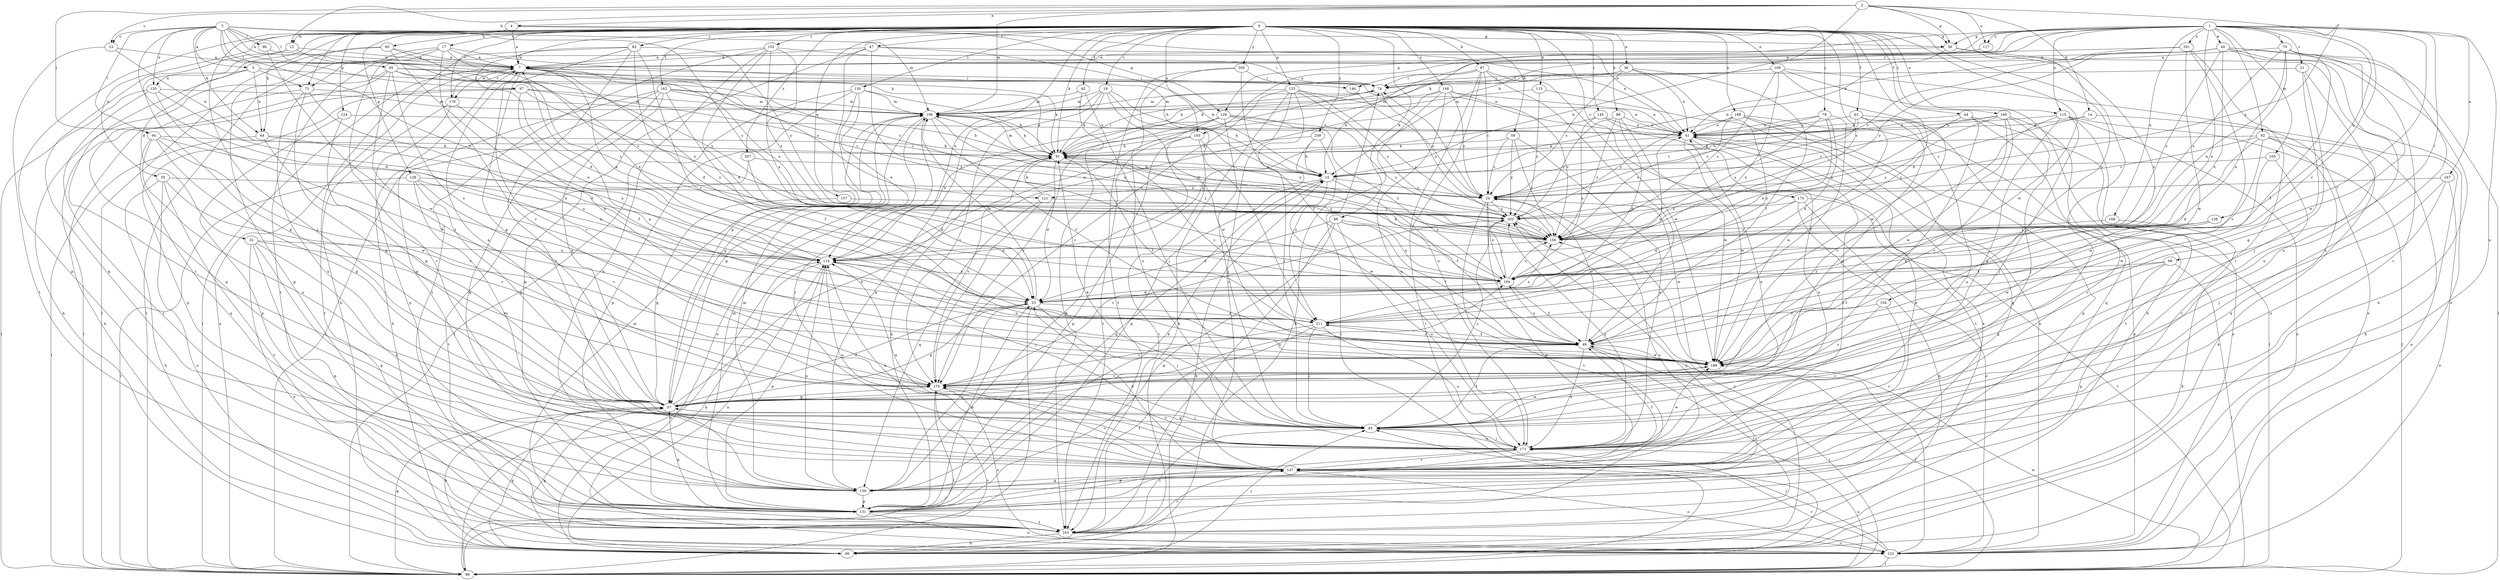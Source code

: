 strict digraph  {
0;
1;
2;
3;
4;
5;
7;
12;
14;
15;
17;
19;
21;
23;
24;
32;
33;
35;
36;
40;
41;
43;
44;
45;
47;
49;
56;
57;
59;
60;
64;
66;
68;
70;
73;
74;
78;
82;
83;
86;
87;
88;
91;
92;
94;
95;
96;
97;
98;
105;
106;
109;
113;
114;
115;
117;
120;
121;
122;
123;
124;
128;
129;
131;
137;
138;
139;
145;
146;
147;
148;
150;
152;
154;
156;
160;
162;
163;
167;
168;
171;
173;
178;
179;
186;
188;
193;
194;
200;
201;
202;
207;
209;
211;
0 -> 12  [label=b];
0 -> 17  [label=c];
0 -> 19  [label=c];
0 -> 32  [label=d];
0 -> 33  [label=d];
0 -> 35  [label=e];
0 -> 36  [label=e];
0 -> 43  [label=f];
0 -> 44  [label=f];
0 -> 45  [label=f];
0 -> 47  [label=f];
0 -> 56  [label=g];
0 -> 59  [label=h];
0 -> 60  [label=h];
0 -> 64  [label=h];
0 -> 78  [label=j];
0 -> 82  [label=j];
0 -> 86  [label=k];
0 -> 87  [label=k];
0 -> 88  [label=k];
0 -> 91  [label=k];
0 -> 109  [label=n];
0 -> 113  [label=n];
0 -> 114  [label=n];
0 -> 115  [label=o];
0 -> 123  [label=p];
0 -> 124  [label=p];
0 -> 128  [label=p];
0 -> 137  [label=q];
0 -> 145  [label=r];
0 -> 148  [label=s];
0 -> 150  [label=s];
0 -> 152  [label=s];
0 -> 154  [label=s];
0 -> 156  [label=s];
0 -> 160  [label=t];
0 -> 162  [label=t];
0 -> 173  [label=v];
0 -> 178  [label=v];
0 -> 186  [label=w];
0 -> 188  [label=x];
0 -> 193  [label=x];
0 -> 200  [label=y];
0 -> 207  [label=z];
0 -> 209  [label=z];
0 -> 211  [label=z];
1 -> 21  [label=c];
1 -> 40  [label=e];
1 -> 49  [label=f];
1 -> 56  [label=g];
1 -> 68  [label=i];
1 -> 70  [label=i];
1 -> 73  [label=i];
1 -> 91  [label=k];
1 -> 92  [label=l];
1 -> 105  [label=m];
1 -> 115  [label=o];
1 -> 117  [label=o];
1 -> 129  [label=p];
1 -> 138  [label=q];
1 -> 146  [label=r];
1 -> 167  [label=u];
1 -> 168  [label=u];
1 -> 171  [label=u];
1 -> 193  [label=x];
1 -> 194  [label=x];
1 -> 201  [label=y];
1 -> 211  [label=z];
2 -> 4  [label=a];
2 -> 12  [label=b];
2 -> 14  [label=b];
2 -> 15  [label=b];
2 -> 23  [label=c];
2 -> 56  [label=g];
2 -> 83  [label=j];
2 -> 94  [label=l];
2 -> 106  [label=m];
2 -> 117  [label=o];
2 -> 202  [label=y];
3 -> 5  [label=a];
3 -> 7  [label=a];
3 -> 23  [label=c];
3 -> 33  [label=d];
3 -> 64  [label=h];
3 -> 91  [label=k];
3 -> 94  [label=l];
3 -> 95  [label=l];
3 -> 96  [label=l];
3 -> 97  [label=l];
3 -> 106  [label=m];
3 -> 114  [label=n];
3 -> 120  [label=o];
3 -> 129  [label=p];
3 -> 156  [label=s];
4 -> 7  [label=a];
4 -> 41  [label=e];
4 -> 56  [label=g];
4 -> 73  [label=i];
4 -> 83  [label=j];
4 -> 131  [label=p];
5 -> 64  [label=h];
5 -> 73  [label=i];
5 -> 120  [label=o];
5 -> 146  [label=r];
5 -> 147  [label=r];
7 -> 74  [label=i];
7 -> 91  [label=k];
7 -> 98  [label=l];
7 -> 121  [label=o];
7 -> 178  [label=v];
7 -> 179  [label=v];
7 -> 194  [label=x];
12 -> 7  [label=a];
12 -> 57  [label=g];
12 -> 139  [label=q];
12 -> 156  [label=s];
14 -> 24  [label=c];
14 -> 41  [label=e];
14 -> 66  [label=h];
15 -> 24  [label=c];
15 -> 49  [label=f];
15 -> 121  [label=o];
15 -> 139  [label=q];
15 -> 186  [label=w];
17 -> 7  [label=a];
17 -> 15  [label=b];
17 -> 98  [label=l];
17 -> 147  [label=r];
17 -> 163  [label=t];
17 -> 179  [label=v];
17 -> 194  [label=x];
19 -> 15  [label=b];
19 -> 91  [label=k];
19 -> 106  [label=m];
19 -> 139  [label=q];
19 -> 179  [label=v];
19 -> 186  [label=w];
19 -> 211  [label=z];
21 -> 57  [label=g];
21 -> 74  [label=i];
21 -> 83  [label=j];
21 -> 171  [label=u];
23 -> 7  [label=a];
23 -> 91  [label=k];
23 -> 163  [label=t];
24 -> 74  [label=i];
24 -> 131  [label=p];
24 -> 163  [label=t];
24 -> 186  [label=w];
24 -> 194  [label=x];
24 -> 202  [label=y];
32 -> 114  [label=n];
32 -> 122  [label=o];
32 -> 131  [label=p];
32 -> 139  [label=q];
32 -> 147  [label=r];
32 -> 179  [label=v];
33 -> 41  [label=e];
33 -> 57  [label=g];
33 -> 83  [label=j];
33 -> 98  [label=l];
33 -> 106  [label=m];
33 -> 139  [label=q];
33 -> 211  [label=z];
35 -> 24  [label=c];
35 -> 66  [label=h];
35 -> 122  [label=o];
35 -> 163  [label=t];
35 -> 179  [label=v];
36 -> 24  [label=c];
36 -> 41  [label=e];
36 -> 49  [label=f];
36 -> 74  [label=i];
36 -> 91  [label=k];
36 -> 211  [label=z];
40 -> 7  [label=a];
40 -> 24  [label=c];
40 -> 66  [label=h];
40 -> 98  [label=l];
40 -> 147  [label=r];
40 -> 156  [label=s];
40 -> 171  [label=u];
40 -> 194  [label=x];
40 -> 202  [label=y];
41 -> 91  [label=k];
41 -> 147  [label=r];
41 -> 171  [label=u];
41 -> 186  [label=w];
43 -> 15  [label=b];
43 -> 24  [label=c];
43 -> 41  [label=e];
43 -> 57  [label=g];
43 -> 122  [label=o];
43 -> 171  [label=u];
43 -> 186  [label=w];
44 -> 41  [label=e];
44 -> 57  [label=g];
44 -> 122  [label=o];
44 -> 139  [label=q];
44 -> 156  [label=s];
45 -> 83  [label=j];
45 -> 106  [label=m];
45 -> 163  [label=t];
47 -> 7  [label=a];
47 -> 15  [label=b];
47 -> 41  [label=e];
47 -> 57  [label=g];
47 -> 131  [label=p];
47 -> 194  [label=x];
49 -> 24  [label=c];
49 -> 98  [label=l];
49 -> 163  [label=t];
49 -> 171  [label=u];
49 -> 186  [label=w];
49 -> 194  [label=x];
49 -> 211  [label=z];
56 -> 7  [label=a];
56 -> 15  [label=b];
56 -> 122  [label=o];
56 -> 194  [label=x];
57 -> 7  [label=a];
57 -> 33  [label=d];
57 -> 66  [label=h];
57 -> 83  [label=j];
57 -> 91  [label=k];
57 -> 194  [label=x];
59 -> 24  [label=c];
59 -> 91  [label=k];
59 -> 156  [label=s];
59 -> 171  [label=u];
59 -> 202  [label=y];
60 -> 7  [label=a];
60 -> 98  [label=l];
60 -> 131  [label=p];
60 -> 156  [label=s];
60 -> 186  [label=w];
64 -> 91  [label=k];
64 -> 98  [label=l];
64 -> 114  [label=n];
64 -> 179  [label=v];
66 -> 57  [label=g];
66 -> 83  [label=j];
66 -> 114  [label=n];
66 -> 202  [label=y];
68 -> 49  [label=f];
68 -> 57  [label=g];
68 -> 98  [label=l];
68 -> 131  [label=p];
68 -> 194  [label=x];
70 -> 7  [label=a];
70 -> 49  [label=f];
70 -> 114  [label=n];
70 -> 156  [label=s];
70 -> 171  [label=u];
70 -> 186  [label=w];
70 -> 194  [label=x];
73 -> 57  [label=g];
73 -> 98  [label=l];
73 -> 106  [label=m];
73 -> 171  [label=u];
73 -> 211  [label=z];
74 -> 106  [label=m];
74 -> 114  [label=n];
74 -> 202  [label=y];
78 -> 24  [label=c];
78 -> 33  [label=d];
78 -> 41  [label=e];
78 -> 49  [label=f];
78 -> 156  [label=s];
78 -> 194  [label=x];
82 -> 7  [label=a];
82 -> 33  [label=d];
82 -> 57  [label=g];
82 -> 66  [label=h];
82 -> 147  [label=r];
82 -> 202  [label=y];
82 -> 211  [label=z];
83 -> 41  [label=e];
83 -> 49  [label=f];
83 -> 57  [label=g];
83 -> 91  [label=k];
83 -> 163  [label=t];
83 -> 171  [label=u];
83 -> 186  [label=w];
83 -> 202  [label=y];
86 -> 33  [label=d];
86 -> 41  [label=e];
86 -> 156  [label=s];
86 -> 186  [label=w];
86 -> 202  [label=y];
87 -> 15  [label=b];
87 -> 24  [label=c];
87 -> 49  [label=f];
87 -> 74  [label=i];
87 -> 98  [label=l];
87 -> 171  [label=u];
87 -> 186  [label=w];
88 -> 33  [label=d];
88 -> 49  [label=f];
88 -> 131  [label=p];
88 -> 156  [label=s];
88 -> 163  [label=t];
88 -> 171  [label=u];
88 -> 194  [label=x];
91 -> 15  [label=b];
91 -> 33  [label=d];
91 -> 49  [label=f];
91 -> 74  [label=i];
91 -> 106  [label=m];
91 -> 179  [label=v];
91 -> 211  [label=z];
92 -> 24  [label=c];
92 -> 33  [label=d];
92 -> 66  [label=h];
92 -> 91  [label=k];
92 -> 122  [label=o];
92 -> 139  [label=q];
92 -> 186  [label=w];
94 -> 57  [label=g];
94 -> 91  [label=k];
94 -> 114  [label=n];
94 -> 139  [label=q];
94 -> 171  [label=u];
94 -> 186  [label=w];
95 -> 24  [label=c];
95 -> 41  [label=e];
95 -> 66  [label=h];
95 -> 74  [label=i];
95 -> 139  [label=q];
95 -> 156  [label=s];
95 -> 179  [label=v];
95 -> 211  [label=z];
96 -> 7  [label=a];
96 -> 186  [label=w];
97 -> 24  [label=c];
97 -> 66  [label=h];
97 -> 106  [label=m];
97 -> 114  [label=n];
97 -> 131  [label=p];
97 -> 202  [label=y];
98 -> 7  [label=a];
98 -> 15  [label=b];
98 -> 49  [label=f];
98 -> 57  [label=g];
98 -> 74  [label=i];
98 -> 114  [label=n];
98 -> 171  [label=u];
98 -> 179  [label=v];
98 -> 186  [label=w];
105 -> 15  [label=b];
105 -> 147  [label=r];
105 -> 186  [label=w];
106 -> 41  [label=e];
106 -> 49  [label=f];
106 -> 57  [label=g];
106 -> 91  [label=k];
106 -> 122  [label=o];
106 -> 147  [label=r];
106 -> 194  [label=x];
109 -> 66  [label=h];
109 -> 74  [label=i];
109 -> 91  [label=k];
109 -> 122  [label=o];
109 -> 156  [label=s];
109 -> 186  [label=w];
109 -> 194  [label=x];
113 -> 106  [label=m];
113 -> 122  [label=o];
113 -> 202  [label=y];
114 -> 7  [label=a];
114 -> 66  [label=h];
114 -> 83  [label=j];
114 -> 131  [label=p];
114 -> 171  [label=u];
114 -> 194  [label=x];
115 -> 41  [label=e];
115 -> 57  [label=g];
115 -> 83  [label=j];
115 -> 98  [label=l];
115 -> 122  [label=o];
115 -> 163  [label=t];
115 -> 179  [label=v];
117 -> 15  [label=b];
120 -> 33  [label=d];
120 -> 98  [label=l];
120 -> 106  [label=m];
120 -> 163  [label=t];
120 -> 186  [label=w];
121 -> 91  [label=k];
121 -> 139  [label=q];
121 -> 179  [label=v];
121 -> 202  [label=y];
122 -> 24  [label=c];
122 -> 57  [label=g];
122 -> 83  [label=j];
122 -> 98  [label=l];
122 -> 147  [label=r];
123 -> 41  [label=e];
123 -> 66  [label=h];
123 -> 83  [label=j];
123 -> 106  [label=m];
123 -> 147  [label=r];
123 -> 156  [label=s];
123 -> 179  [label=v];
123 -> 202  [label=y];
124 -> 41  [label=e];
124 -> 57  [label=g];
124 -> 131  [label=p];
128 -> 24  [label=c];
128 -> 57  [label=g];
128 -> 98  [label=l];
128 -> 114  [label=n];
128 -> 171  [label=u];
128 -> 179  [label=v];
129 -> 41  [label=e];
129 -> 83  [label=j];
129 -> 114  [label=n];
129 -> 156  [label=s];
129 -> 163  [label=t];
129 -> 179  [label=v];
129 -> 194  [label=x];
131 -> 33  [label=d];
131 -> 41  [label=e];
131 -> 57  [label=g];
131 -> 91  [label=k];
131 -> 106  [label=m];
131 -> 122  [label=o];
131 -> 163  [label=t];
131 -> 202  [label=y];
137 -> 57  [label=g];
137 -> 202  [label=y];
138 -> 156  [label=s];
138 -> 186  [label=w];
138 -> 211  [label=z];
139 -> 15  [label=b];
139 -> 106  [label=m];
139 -> 114  [label=n];
139 -> 131  [label=p];
145 -> 41  [label=e];
145 -> 114  [label=n];
145 -> 163  [label=t];
145 -> 194  [label=x];
146 -> 24  [label=c];
147 -> 7  [label=a];
147 -> 33  [label=d];
147 -> 41  [label=e];
147 -> 49  [label=f];
147 -> 114  [label=n];
147 -> 122  [label=o];
147 -> 139  [label=q];
147 -> 156  [label=s];
147 -> 179  [label=v];
148 -> 24  [label=c];
148 -> 41  [label=e];
148 -> 66  [label=h];
148 -> 106  [label=m];
148 -> 114  [label=n];
148 -> 156  [label=s];
148 -> 171  [label=u];
150 -> 57  [label=g];
150 -> 91  [label=k];
150 -> 98  [label=l];
150 -> 106  [label=m];
150 -> 114  [label=n];
150 -> 131  [label=p];
152 -> 7  [label=a];
152 -> 33  [label=d];
152 -> 74  [label=i];
152 -> 139  [label=q];
152 -> 156  [label=s];
152 -> 163  [label=t];
152 -> 194  [label=x];
154 -> 147  [label=r];
154 -> 179  [label=v];
154 -> 211  [label=z];
156 -> 7  [label=a];
156 -> 106  [label=m];
156 -> 114  [label=n];
160 -> 24  [label=c];
160 -> 41  [label=e];
160 -> 83  [label=j];
160 -> 147  [label=r];
160 -> 156  [label=s];
160 -> 179  [label=v];
160 -> 186  [label=w];
162 -> 15  [label=b];
162 -> 24  [label=c];
162 -> 49  [label=f];
162 -> 57  [label=g];
162 -> 66  [label=h];
162 -> 98  [label=l];
162 -> 106  [label=m];
162 -> 139  [label=q];
163 -> 66  [label=h];
163 -> 106  [label=m];
163 -> 122  [label=o];
163 -> 147  [label=r];
167 -> 24  [label=c];
167 -> 83  [label=j];
167 -> 122  [label=o];
167 -> 171  [label=u];
168 -> 66  [label=h];
168 -> 156  [label=s];
171 -> 83  [label=j];
171 -> 114  [label=n];
171 -> 131  [label=p];
171 -> 147  [label=r];
171 -> 179  [label=v];
171 -> 186  [label=w];
171 -> 202  [label=y];
173 -> 33  [label=d];
173 -> 66  [label=h];
173 -> 98  [label=l];
173 -> 122  [label=o];
173 -> 202  [label=y];
178 -> 7  [label=a];
178 -> 49  [label=f];
178 -> 131  [label=p];
178 -> 163  [label=t];
179 -> 57  [label=g];
179 -> 98  [label=l];
179 -> 122  [label=o];
186 -> 7  [label=a];
186 -> 114  [label=n];
186 -> 179  [label=v];
188 -> 41  [label=e];
188 -> 98  [label=l];
188 -> 131  [label=p];
188 -> 139  [label=q];
188 -> 156  [label=s];
188 -> 202  [label=y];
193 -> 91  [label=k];
193 -> 131  [label=p];
193 -> 139  [label=q];
193 -> 163  [label=t];
193 -> 202  [label=y];
194 -> 33  [label=d];
194 -> 49  [label=f];
194 -> 91  [label=k];
194 -> 156  [label=s];
194 -> 202  [label=y];
200 -> 49  [label=f];
200 -> 74  [label=i];
200 -> 163  [label=t];
200 -> 171  [label=u];
201 -> 7  [label=a];
201 -> 41  [label=e];
201 -> 147  [label=r];
201 -> 179  [label=v];
201 -> 186  [label=w];
202 -> 156  [label=s];
202 -> 179  [label=v];
207 -> 15  [label=b];
207 -> 33  [label=d];
207 -> 163  [label=t];
209 -> 15  [label=b];
209 -> 91  [label=k];
209 -> 131  [label=p];
209 -> 211  [label=z];
211 -> 49  [label=f];
211 -> 83  [label=j];
211 -> 156  [label=s];
211 -> 163  [label=t];
211 -> 171  [label=u];
211 -> 179  [label=v];
}
